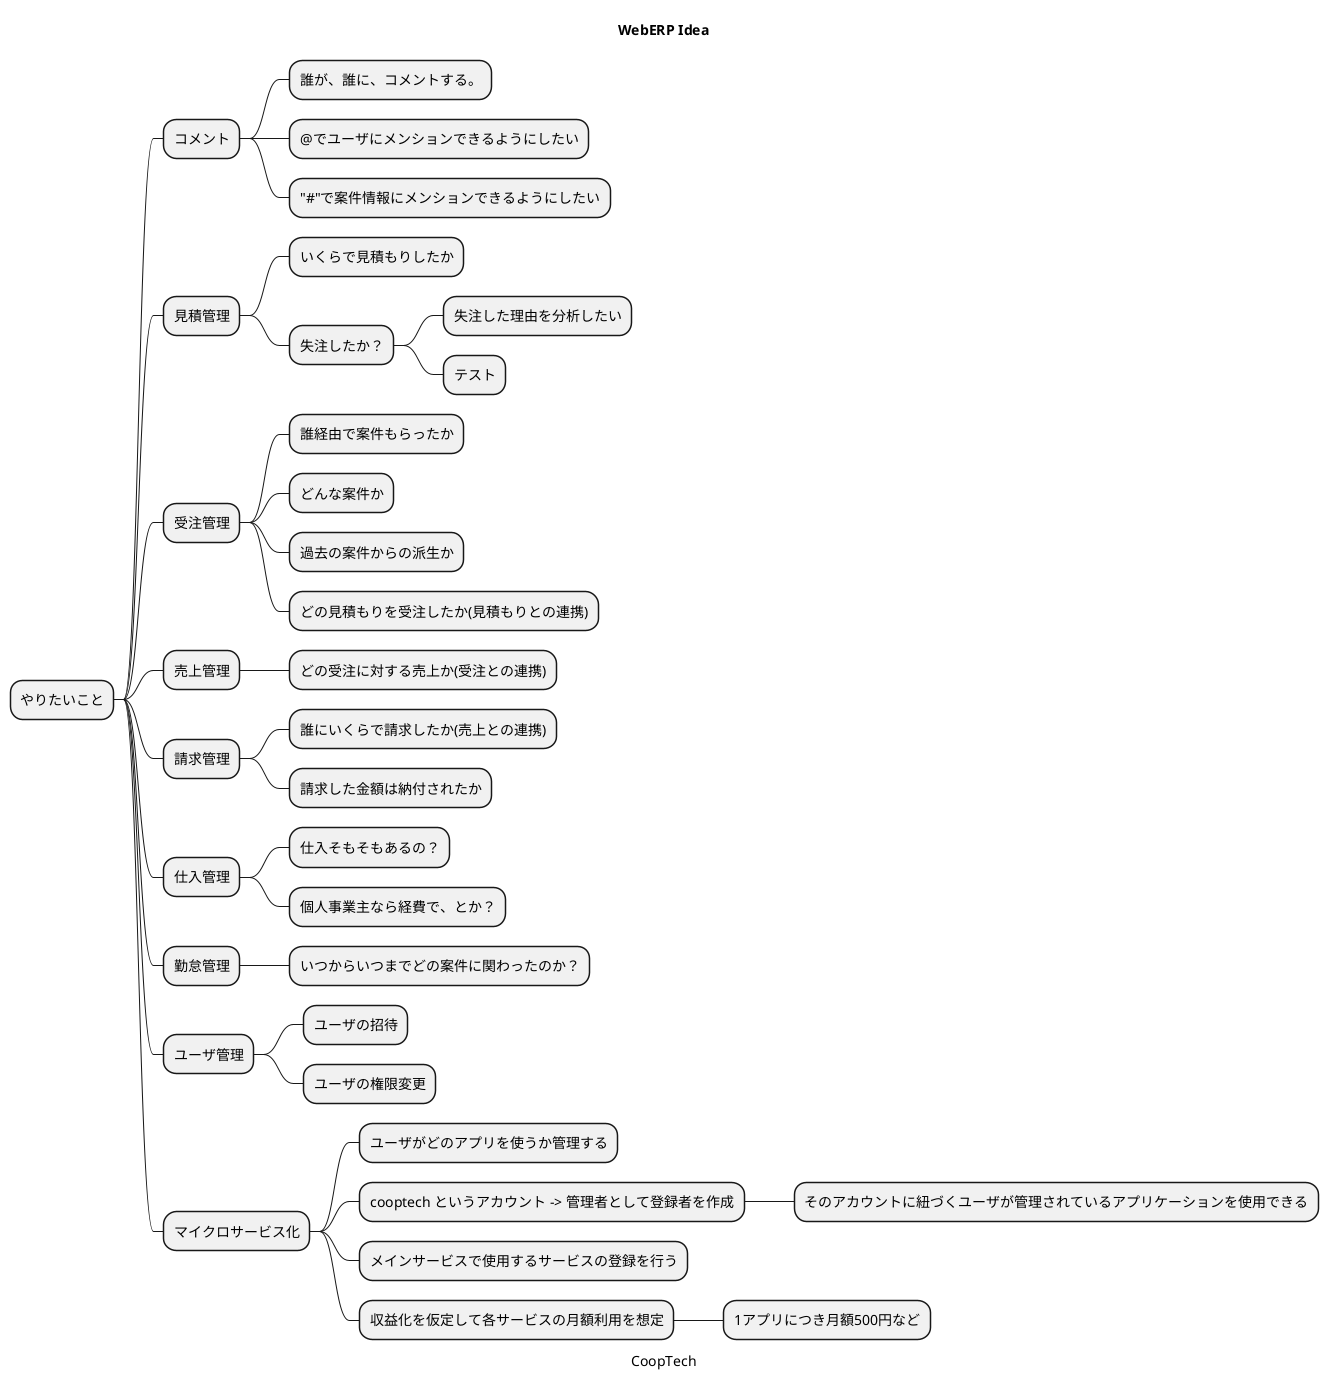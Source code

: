 @startmindmap
'https://plantuml.com/mindmap-diagram

caption CoopTech
title WebERP Idea

* やりたいこと
** コメント
*** 誰が、誰に、コメントする。
*** @でユーザにメンションできるようにしたい
*** "#"で案件情報にメンションできるようにしたい

** 見積管理
*** いくらで見積もりしたか
*** 失注したか？
**** 失注した理由を分析したい
**** テスト

** 受注管理
*** 誰経由で案件もらったか
*** どんな案件か
*** 過去の案件からの派生か
*** どの見積もりを受注したか(見積もりとの連携)

** 売上管理
*** どの受注に対する売上か(受注との連携)

** 請求管理
*** 誰にいくらで請求したか(売上との連携)
*** 請求した金額は納付されたか

** 仕入管理
*** 仕入そもそもあるの？
*** 個人事業主なら経費で、とか？

** 勤怠管理
*** いつからいつまでどの案件に関わったのか？

** ユーザ管理
*** ユーザの招待
*** ユーザの権限変更

** マイクロサービス化
*** ユーザがどのアプリを使うか管理する
*** cooptech というアカウント -> 管理者として登録者を作成
**** そのアカウントに紐づくユーザが管理されているアプリケーションを使用できる
*** メインサービスで使用するサービスの登録を行う
*** 収益化を仮定して各サービスの月額利用を想定
**** 1アプリにつき月額500円など

@endmindmap

